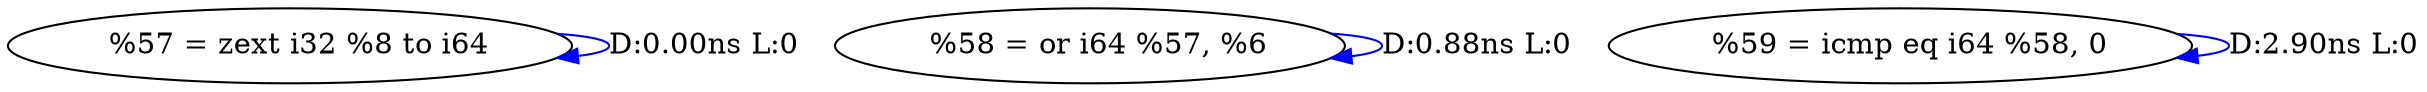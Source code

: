 digraph {
Node0x385c2e0[label="  %57 = zext i32 %8 to i64"];
Node0x385c2e0 -> Node0x385c2e0[label="D:0.00ns L:0",color=blue];
Node0x385c3c0[label="  %58 = or i64 %57, %6"];
Node0x385c3c0 -> Node0x385c3c0[label="D:0.88ns L:0",color=blue];
Node0x385c4a0[label="  %59 = icmp eq i64 %58, 0"];
Node0x385c4a0 -> Node0x385c4a0[label="D:2.90ns L:0",color=blue];
}
